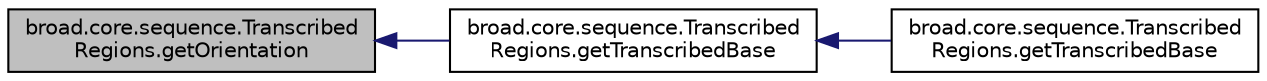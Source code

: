 digraph "broad.core.sequence.TranscribedRegions.getOrientation"
{
  edge [fontname="Helvetica",fontsize="10",labelfontname="Helvetica",labelfontsize="10"];
  node [fontname="Helvetica",fontsize="10",shape=record];
  rankdir="LR";
  Node1 [label="broad.core.sequence.Transcribed\lRegions.getOrientation",height=0.2,width=0.4,color="black", fillcolor="grey75", style="filled" fontcolor="black"];
  Node1 -> Node2 [dir="back",color="midnightblue",fontsize="10",style="solid"];
  Node2 [label="broad.core.sequence.Transcribed\lRegions.getTranscribedBase",height=0.2,width=0.4,color="black", fillcolor="white", style="filled",URL="$classbroad_1_1core_1_1sequence_1_1_transcribed_regions.html#ad930ec63439d92b88207511295100f82"];
  Node2 -> Node3 [dir="back",color="midnightblue",fontsize="10",style="solid"];
  Node3 [label="broad.core.sequence.Transcribed\lRegions.getTranscribedBase",height=0.2,width=0.4,color="black", fillcolor="white", style="filled",URL="$classbroad_1_1core_1_1sequence_1_1_transcribed_regions.html#a14f86661f3200488c758ba74caa9e0d3"];
}
